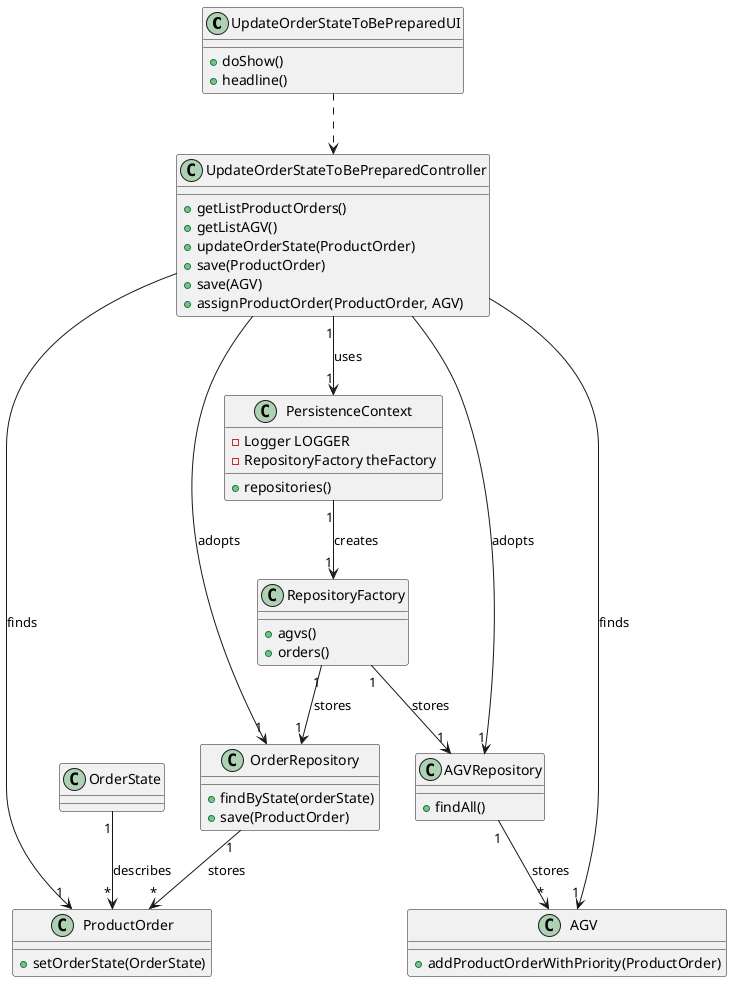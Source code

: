 @startuml

class "UpdateOrderStateToBePreparedUI" as UI{
  +doShow()
  +headline()
}

class "UpdateOrderStateToBePreparedController" as CTRL {
  +getListProductOrders()
  +getListAGV()
  +updateOrderState(ProductOrder)
  +save(ProductOrder)
  +save(AGV)
  +assignProductOrder(ProductOrder, AGV)
}

class "OrderRepository" as OREPO {
  +findByState(orderState)
  +save(ProductOrder)
}

class "AGVRepository" as AREPO {
  +findAll()
}

class "ProductOrder" as ORDER {
  +setOrderState(OrderState)
}

class "AGV" as AGV {
  +addProductOrderWithPriority(ProductOrder)
}

class "OrderState" as STATE {

}

class "PersistenceContext" as PCON {
  -Logger LOGGER
  -RepositoryFactory theFactory
  +repositories()
}

class "RepositoryFactory" as REPOFAC {
  +agvs()
  +orders()
}

UI ..> CTRL
CTRL ->"1" OREPO : adopts
CTRL ->"1" AREPO : adopts
CTRL -> "1" ORDER : finds
CTRL -> "1" AGV : finds

CTRL "1" --> "1" PCON : uses
PCON "1" --> "1" REPOFAC : creates

REPOFAC "1" --> "1" AREPO : stores
REPOFAC "1" --> "1" OREPO : stores

AREPO "1" --> "*" AGV : stores
OREPO "1" --> "*" ORDER : stores

STATE "1" --> "*" ORDER : describes

@enduml
